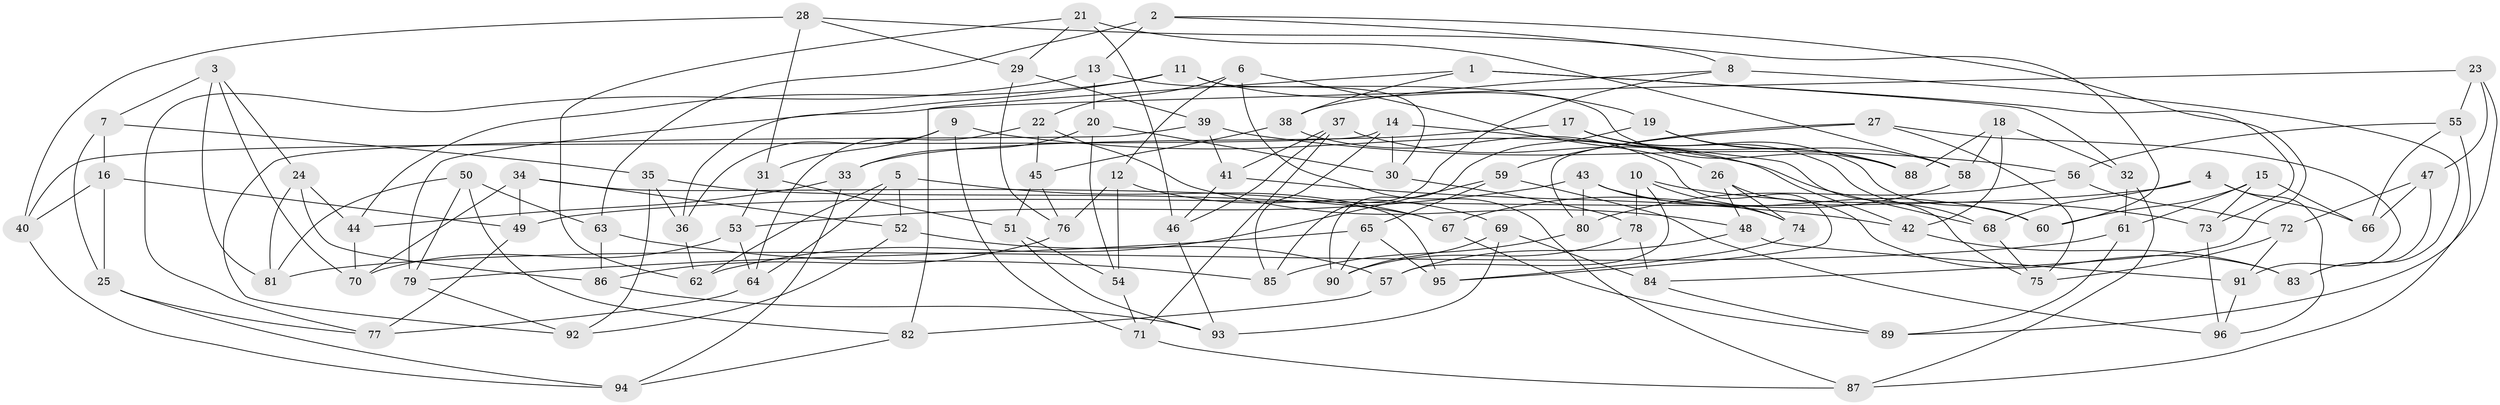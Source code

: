 // coarse degree distribution, {11: 0.02564102564102564, 8: 0.07692307692307693, 9: 0.07692307692307693, 10: 0.10256410256410256, 7: 0.07692307692307693, 4: 0.46153846153846156, 3: 0.07692307692307693, 5: 0.10256410256410256}
// Generated by graph-tools (version 1.1) at 2025/53/03/04/25 22:53:34]
// undirected, 96 vertices, 192 edges
graph export_dot {
  node [color=gray90,style=filled];
  1;
  2;
  3;
  4;
  5;
  6;
  7;
  8;
  9;
  10;
  11;
  12;
  13;
  14;
  15;
  16;
  17;
  18;
  19;
  20;
  21;
  22;
  23;
  24;
  25;
  26;
  27;
  28;
  29;
  30;
  31;
  32;
  33;
  34;
  35;
  36;
  37;
  38;
  39;
  40;
  41;
  42;
  43;
  44;
  45;
  46;
  47;
  48;
  49;
  50;
  51;
  52;
  53;
  54;
  55;
  56;
  57;
  58;
  59;
  60;
  61;
  62;
  63;
  64;
  65;
  66;
  67;
  68;
  69;
  70;
  71;
  72;
  73;
  74;
  75;
  76;
  77;
  78;
  79;
  80;
  81;
  82;
  83;
  84;
  85;
  86;
  87;
  88;
  89;
  90;
  91;
  92;
  93;
  94;
  95;
  96;
  1 -- 73;
  1 -- 32;
  1 -- 38;
  1 -- 82;
  2 -- 8;
  2 -- 13;
  2 -- 84;
  2 -- 63;
  3 -- 81;
  3 -- 7;
  3 -- 70;
  3 -- 24;
  4 -- 96;
  4 -- 66;
  4 -- 49;
  4 -- 68;
  5 -- 64;
  5 -- 52;
  5 -- 67;
  5 -- 62;
  6 -- 26;
  6 -- 87;
  6 -- 22;
  6 -- 12;
  7 -- 35;
  7 -- 16;
  7 -- 25;
  8 -- 83;
  8 -- 38;
  8 -- 85;
  9 -- 31;
  9 -- 71;
  9 -- 36;
  9 -- 68;
  10 -- 74;
  10 -- 73;
  10 -- 78;
  10 -- 57;
  11 -- 30;
  11 -- 79;
  11 -- 19;
  11 -- 44;
  12 -- 76;
  12 -- 69;
  12 -- 54;
  13 -- 77;
  13 -- 20;
  13 -- 88;
  14 -- 85;
  14 -- 75;
  14 -- 30;
  14 -- 40;
  15 -- 61;
  15 -- 73;
  15 -- 60;
  15 -- 66;
  16 -- 40;
  16 -- 25;
  16 -- 49;
  17 -- 68;
  17 -- 33;
  17 -- 88;
  17 -- 60;
  18 -- 32;
  18 -- 58;
  18 -- 88;
  18 -- 42;
  19 -- 58;
  19 -- 90;
  19 -- 88;
  20 -- 33;
  20 -- 54;
  20 -- 30;
  21 -- 46;
  21 -- 29;
  21 -- 62;
  21 -- 58;
  22 -- 45;
  22 -- 48;
  22 -- 64;
  23 -- 89;
  23 -- 47;
  23 -- 36;
  23 -- 55;
  24 -- 81;
  24 -- 86;
  24 -- 44;
  25 -- 77;
  25 -- 94;
  26 -- 74;
  26 -- 48;
  26 -- 83;
  27 -- 59;
  27 -- 75;
  27 -- 80;
  27 -- 91;
  28 -- 60;
  28 -- 29;
  28 -- 31;
  28 -- 40;
  29 -- 39;
  29 -- 76;
  30 -- 78;
  31 -- 51;
  31 -- 53;
  32 -- 87;
  32 -- 61;
  33 -- 94;
  33 -- 44;
  34 -- 49;
  34 -- 52;
  34 -- 70;
  34 -- 95;
  35 -- 36;
  35 -- 67;
  35 -- 92;
  36 -- 62;
  37 -- 46;
  37 -- 42;
  37 -- 71;
  37 -- 41;
  38 -- 95;
  38 -- 45;
  39 -- 92;
  39 -- 56;
  39 -- 41;
  40 -- 94;
  41 -- 46;
  41 -- 42;
  42 -- 83;
  43 -- 80;
  43 -- 60;
  43 -- 74;
  43 -- 53;
  44 -- 70;
  45 -- 51;
  45 -- 76;
  46 -- 93;
  47 -- 66;
  47 -- 83;
  47 -- 72;
  48 -- 91;
  48 -- 57;
  49 -- 77;
  50 -- 79;
  50 -- 82;
  50 -- 81;
  50 -- 63;
  51 -- 93;
  51 -- 54;
  52 -- 57;
  52 -- 92;
  53 -- 70;
  53 -- 64;
  54 -- 71;
  55 -- 56;
  55 -- 66;
  55 -- 87;
  56 -- 72;
  56 -- 80;
  57 -- 82;
  58 -- 67;
  59 -- 96;
  59 -- 65;
  59 -- 62;
  61 -- 81;
  61 -- 89;
  63 -- 85;
  63 -- 86;
  64 -- 77;
  65 -- 90;
  65 -- 95;
  65 -- 79;
  67 -- 89;
  68 -- 75;
  69 -- 93;
  69 -- 90;
  69 -- 84;
  71 -- 87;
  72 -- 75;
  72 -- 91;
  73 -- 96;
  74 -- 95;
  76 -- 86;
  78 -- 84;
  78 -- 90;
  79 -- 92;
  80 -- 85;
  82 -- 94;
  84 -- 89;
  86 -- 93;
  91 -- 96;
}
